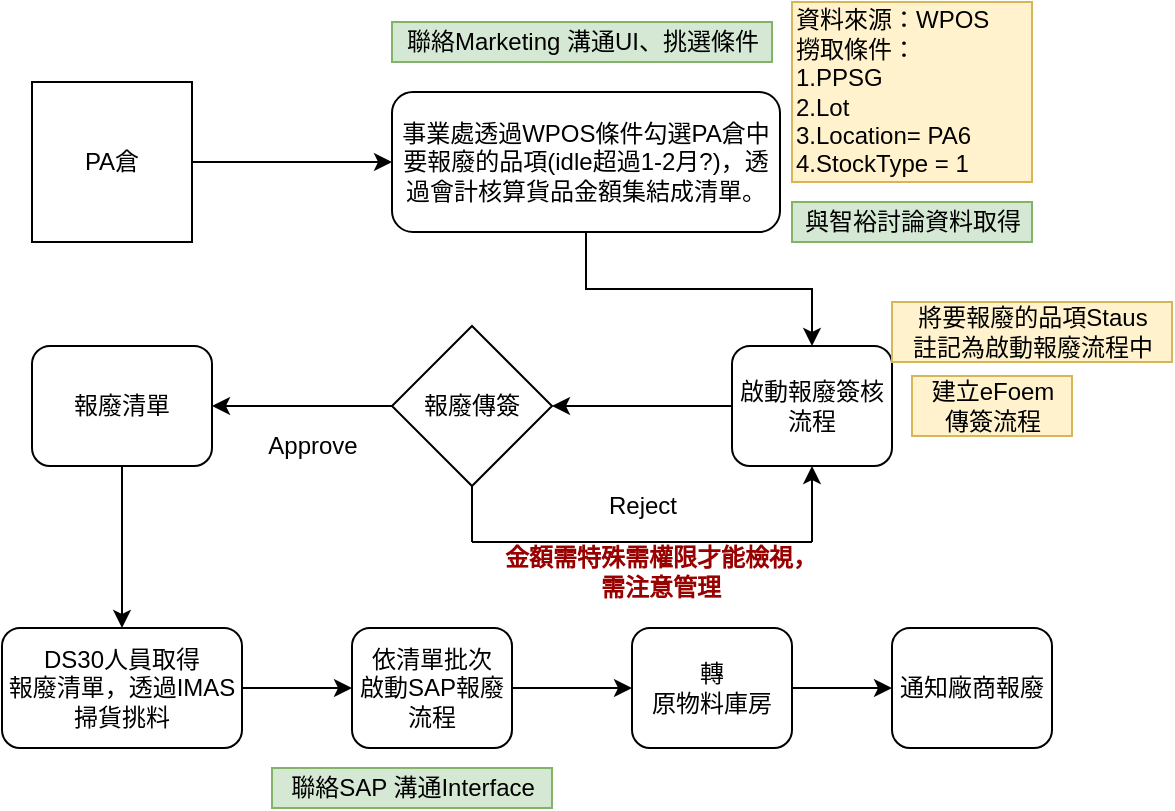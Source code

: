 <mxfile version="14.1.1" type="github">
  <diagram id="eHl3Pnx0dC-pPQDBPnPY" name="Page-1">
    <mxGraphModel dx="981" dy="548" grid="1" gridSize="10" guides="1" tooltips="1" connect="1" arrows="1" fold="1" page="1" pageScale="1" pageWidth="827" pageHeight="1169" math="0" shadow="0">
      <root>
        <mxCell id="0" />
        <mxCell id="1" parent="0" />
        <mxCell id="GB96E8nmfk6Ky5J-cWhC-1" value="事業處透過WPOS條件勾選PA倉中要報廢的品項(idle&lt;span&gt;超過1-2月?&lt;/span&gt;)，透過會計核算貨品金額集結成清單。" style="rounded=1;whiteSpace=wrap;html=1;" vertex="1" parent="1">
          <mxGeometry x="200" y="285" width="194" height="70" as="geometry" />
        </mxCell>
        <mxCell id="GB96E8nmfk6Ky5J-cWhC-35" style="edgeStyle=orthogonalEdgeStyle;rounded=0;orthogonalLoop=1;jettySize=auto;html=1;entryX=0;entryY=0.5;entryDx=0;entryDy=0;" edge="1" parent="1" source="GB96E8nmfk6Ky5J-cWhC-2" target="GB96E8nmfk6Ky5J-cWhC-34">
          <mxGeometry relative="1" as="geometry" />
        </mxCell>
        <mxCell id="GB96E8nmfk6Ky5J-cWhC-2" value="DS30人員取得&lt;br&gt;報廢清單，透過IMAS掃貨挑料" style="rounded=1;whiteSpace=wrap;html=1;" vertex="1" parent="1">
          <mxGeometry x="5" y="553" width="120" height="60" as="geometry" />
        </mxCell>
        <mxCell id="GB96E8nmfk6Ky5J-cWhC-10" style="edgeStyle=orthogonalEdgeStyle;rounded=0;orthogonalLoop=1;jettySize=auto;html=1;entryX=0;entryY=0.5;entryDx=0;entryDy=0;" edge="1" parent="1" source="GB96E8nmfk6Ky5J-cWhC-3" target="GB96E8nmfk6Ky5J-cWhC-4">
          <mxGeometry relative="1" as="geometry" />
        </mxCell>
        <mxCell id="GB96E8nmfk6Ky5J-cWhC-3" value="轉&lt;br&gt;原物料庫房" style="rounded=1;whiteSpace=wrap;html=1;" vertex="1" parent="1">
          <mxGeometry x="320" y="553" width="80" height="60" as="geometry" />
        </mxCell>
        <mxCell id="GB96E8nmfk6Ky5J-cWhC-4" value="通知廠商報廢" style="rounded=1;whiteSpace=wrap;html=1;" vertex="1" parent="1">
          <mxGeometry x="450" y="553" width="80" height="60" as="geometry" />
        </mxCell>
        <mxCell id="GB96E8nmfk6Ky5J-cWhC-22" style="edgeStyle=orthogonalEdgeStyle;rounded=0;orthogonalLoop=1;jettySize=auto;html=1;entryX=0.5;entryY=0;entryDx=0;entryDy=0;exitX=0.5;exitY=1;exitDx=0;exitDy=0;" edge="1" parent="1" source="GB96E8nmfk6Ky5J-cWhC-1" target="GB96E8nmfk6Ky5J-cWhC-19">
          <mxGeometry relative="1" as="geometry">
            <mxPoint x="410" y="360" as="sourcePoint" />
          </mxGeometry>
        </mxCell>
        <mxCell id="GB96E8nmfk6Ky5J-cWhC-65" style="edgeStyle=orthogonalEdgeStyle;rounded=0;orthogonalLoop=1;jettySize=auto;html=1;entryX=1;entryY=0.5;entryDx=0;entryDy=0;" edge="1" parent="1" source="GB96E8nmfk6Ky5J-cWhC-19" target="GB96E8nmfk6Ky5J-cWhC-64">
          <mxGeometry relative="1" as="geometry" />
        </mxCell>
        <mxCell id="GB96E8nmfk6Ky5J-cWhC-19" value="啟動報廢簽核流程" style="rounded=1;whiteSpace=wrap;html=1;" vertex="1" parent="1">
          <mxGeometry x="370" y="412" width="80" height="60" as="geometry" />
        </mxCell>
        <mxCell id="GB96E8nmfk6Ky5J-cWhC-36" style="edgeStyle=orthogonalEdgeStyle;rounded=0;orthogonalLoop=1;jettySize=auto;html=1;entryX=0;entryY=0.5;entryDx=0;entryDy=0;" edge="1" parent="1" source="GB96E8nmfk6Ky5J-cWhC-34" target="GB96E8nmfk6Ky5J-cWhC-3">
          <mxGeometry relative="1" as="geometry" />
        </mxCell>
        <mxCell id="GB96E8nmfk6Ky5J-cWhC-34" value="依清單批次&lt;br&gt;啟動SAP報廢流程" style="rounded=1;whiteSpace=wrap;html=1;" vertex="1" parent="1">
          <mxGeometry x="180" y="553" width="80" height="60" as="geometry" />
        </mxCell>
        <mxCell id="GB96E8nmfk6Ky5J-cWhC-49" style="edgeStyle=orthogonalEdgeStyle;rounded=0;orthogonalLoop=1;jettySize=auto;html=1;" edge="1" parent="1" source="GB96E8nmfk6Ky5J-cWhC-37" target="GB96E8nmfk6Ky5J-cWhC-2">
          <mxGeometry relative="1" as="geometry" />
        </mxCell>
        <mxCell id="GB96E8nmfk6Ky5J-cWhC-37" value="報廢清單" style="rounded=1;whiteSpace=wrap;html=1;" vertex="1" parent="1">
          <mxGeometry x="20" y="412" width="90" height="60" as="geometry" />
        </mxCell>
        <mxCell id="GB96E8nmfk6Ky5J-cWhC-41" value="資料來源：WPOS&amp;nbsp;&lt;br&gt;撈取條件：&lt;br&gt;1.PPSG &lt;br&gt;2.Lot &lt;br&gt;3.Location= PA6 &lt;br&gt;4.StockType = 1&amp;nbsp;" style="text;html=1;align=left;verticalAlign=middle;resizable=0;points=[];autosize=1;fillColor=#fff2cc;strokeColor=#d6b656;" vertex="1" parent="1">
          <mxGeometry x="400" y="240" width="120" height="90" as="geometry" />
        </mxCell>
        <mxCell id="GB96E8nmfk6Ky5J-cWhC-43" value="聯絡SAP 溝通Interface" style="text;html=1;align=center;verticalAlign=middle;resizable=0;points=[];autosize=1;fillColor=#d5e8d4;strokeColor=#82b366;" vertex="1" parent="1">
          <mxGeometry x="140" y="623" width="140" height="20" as="geometry" />
        </mxCell>
        <mxCell id="GB96E8nmfk6Ky5J-cWhC-44" value="聯絡Marketing 溝通UI、挑選條件" style="text;html=1;align=center;verticalAlign=middle;resizable=0;points=[];autosize=1;fillColor=#d5e8d4;strokeColor=#82b366;" vertex="1" parent="1">
          <mxGeometry x="200" y="250" width="190" height="20" as="geometry" />
        </mxCell>
        <mxCell id="GB96E8nmfk6Ky5J-cWhC-45" value="與智裕討論資料取得" style="text;html=1;align=center;verticalAlign=middle;resizable=0;points=[];autosize=1;fillColor=#d5e8d4;strokeColor=#82b366;" vertex="1" parent="1">
          <mxGeometry x="400" y="340" width="120" height="20" as="geometry" />
        </mxCell>
        <mxCell id="GB96E8nmfk6Ky5J-cWhC-63" value="將要報廢的品項Staus&lt;br&gt;註記為啟動報廢流程中" style="text;html=1;align=center;verticalAlign=middle;resizable=0;points=[];autosize=1;fillColor=#fff2cc;strokeColor=#d6b656;" vertex="1" parent="1">
          <mxGeometry x="450" y="390" width="140" height="30" as="geometry" />
        </mxCell>
        <mxCell id="GB96E8nmfk6Ky5J-cWhC-66" style="edgeStyle=orthogonalEdgeStyle;rounded=0;orthogonalLoop=1;jettySize=auto;html=1;entryX=1;entryY=0.5;entryDx=0;entryDy=0;" edge="1" parent="1" source="GB96E8nmfk6Ky5J-cWhC-64" target="GB96E8nmfk6Ky5J-cWhC-37">
          <mxGeometry relative="1" as="geometry" />
        </mxCell>
        <mxCell id="GB96E8nmfk6Ky5J-cWhC-64" value="報廢傳簽" style="rhombus;whiteSpace=wrap;html=1;" vertex="1" parent="1">
          <mxGeometry x="200" y="402" width="80" height="80" as="geometry" />
        </mxCell>
        <mxCell id="GB96E8nmfk6Ky5J-cWhC-71" value="" style="endArrow=none;html=1;" edge="1" parent="1">
          <mxGeometry width="50" height="50" relative="1" as="geometry">
            <mxPoint x="240" y="510" as="sourcePoint" />
            <mxPoint x="410" y="510" as="targetPoint" />
          </mxGeometry>
        </mxCell>
        <mxCell id="GB96E8nmfk6Ky5J-cWhC-72" value="" style="endArrow=none;html=1;entryX=0.5;entryY=1;entryDx=0;entryDy=0;" edge="1" parent="1" target="GB96E8nmfk6Ky5J-cWhC-64">
          <mxGeometry width="50" height="50" relative="1" as="geometry">
            <mxPoint x="240" y="510" as="sourcePoint" />
            <mxPoint x="240" y="470" as="targetPoint" />
          </mxGeometry>
        </mxCell>
        <mxCell id="GB96E8nmfk6Ky5J-cWhC-73" value="" style="endArrow=classic;html=1;entryX=0.5;entryY=1;entryDx=0;entryDy=0;" edge="1" parent="1" target="GB96E8nmfk6Ky5J-cWhC-19">
          <mxGeometry width="50" height="50" relative="1" as="geometry">
            <mxPoint x="410" y="510" as="sourcePoint" />
            <mxPoint x="480" y="490" as="targetPoint" />
          </mxGeometry>
        </mxCell>
        <mxCell id="GB96E8nmfk6Ky5J-cWhC-74" value="Approve" style="text;html=1;align=center;verticalAlign=middle;resizable=0;points=[];autosize=1;" vertex="1" parent="1">
          <mxGeometry x="130" y="452" width="60" height="20" as="geometry" />
        </mxCell>
        <mxCell id="GB96E8nmfk6Ky5J-cWhC-75" value="Reject" style="text;html=1;align=center;verticalAlign=middle;resizable=0;points=[];autosize=1;" vertex="1" parent="1">
          <mxGeometry x="300" y="482" width="50" height="20" as="geometry" />
        </mxCell>
        <mxCell id="GB96E8nmfk6Ky5J-cWhC-76" value="&lt;font color=&quot;#990000&quot;&gt;金額需特殊需權限才能檢視，&lt;br&gt;需注意管理&lt;/font&gt;" style="text;html=1;align=center;verticalAlign=middle;resizable=0;points=[];autosize=1;fontStyle=1" vertex="1" parent="1">
          <mxGeometry x="249" y="510" width="170" height="30" as="geometry" />
        </mxCell>
        <mxCell id="GB96E8nmfk6Ky5J-cWhC-79" style="edgeStyle=orthogonalEdgeStyle;rounded=0;orthogonalLoop=1;jettySize=auto;html=1;" edge="1" parent="1" source="GB96E8nmfk6Ky5J-cWhC-77" target="GB96E8nmfk6Ky5J-cWhC-1">
          <mxGeometry relative="1" as="geometry" />
        </mxCell>
        <mxCell id="GB96E8nmfk6Ky5J-cWhC-77" value="PA倉" style="whiteSpace=wrap;html=1;aspect=fixed;" vertex="1" parent="1">
          <mxGeometry x="20" y="280" width="80" height="80" as="geometry" />
        </mxCell>
        <mxCell id="GB96E8nmfk6Ky5J-cWhC-80" value="建立eFoem&lt;br&gt;傳簽流程" style="text;html=1;align=center;verticalAlign=middle;resizable=0;points=[];autosize=1;fillColor=#fff2cc;strokeColor=#d6b656;" vertex="1" parent="1">
          <mxGeometry x="460" y="427" width="80" height="30" as="geometry" />
        </mxCell>
      </root>
    </mxGraphModel>
  </diagram>
</mxfile>

